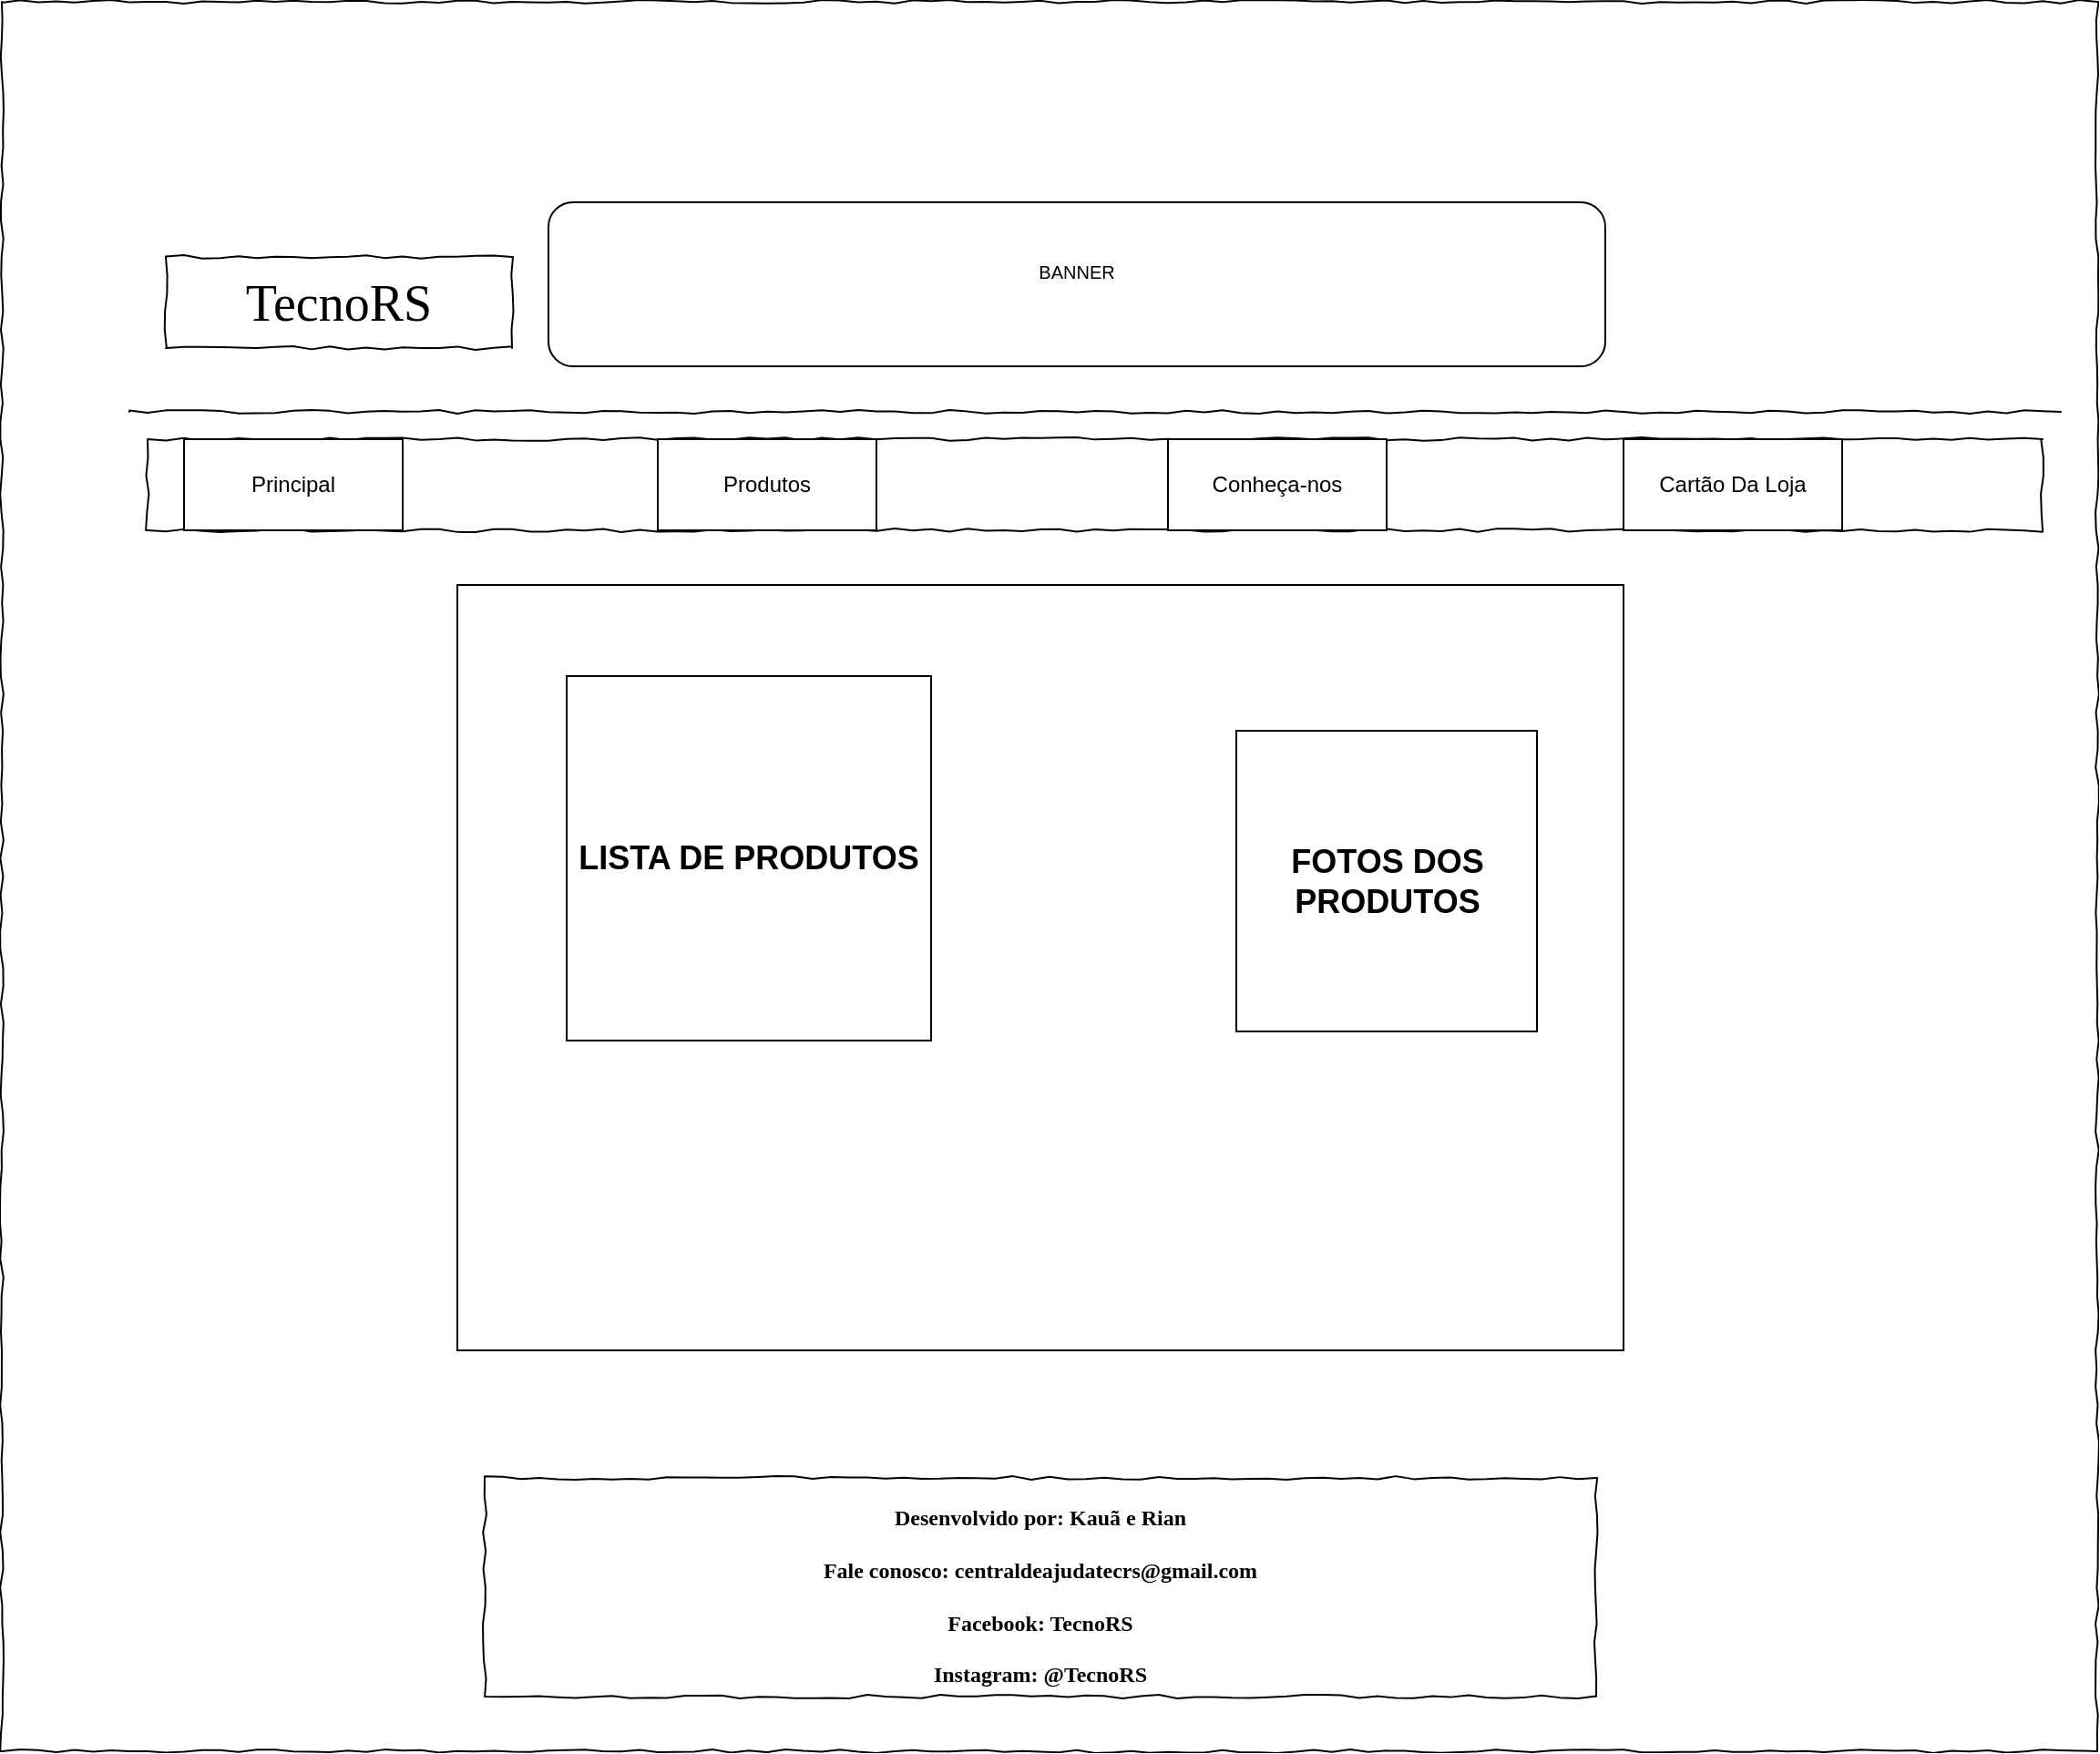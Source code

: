 <mxfile version="17.4.6" type="device"><diagram name="Page-1" id="03018318-947c-dd8e-b7a3-06fadd420f32"><mxGraphModel dx="1962" dy="1300" grid="1" gridSize="10" guides="1" tooltips="1" connect="1" arrows="1" fold="1" page="1" pageScale="1" pageWidth="1100" pageHeight="850" background="#ffffff" math="0" shadow="0"><root><mxCell id="0"/><mxCell id="1" parent="0"/><mxCell id="677b7b8949515195-1" value="" style="whiteSpace=wrap;html=1;rounded=0;shadow=0;labelBackgroundColor=none;strokeColor=#000000;strokeWidth=1;fillColor=none;fontFamily=Verdana;fontSize=12;fontColor=#000000;align=center;comic=1;" parent="1" vertex="1"><mxGeometry x="-50" y="-80" width="1150" height="960" as="geometry"/></mxCell><mxCell id="677b7b8949515195-2" value="&lt;font style=&quot;vertical-align: inherit&quot;&gt;&lt;font style=&quot;vertical-align: inherit&quot;&gt;TecnoRS&lt;br&gt;&lt;/font&gt;&lt;/font&gt;" style="whiteSpace=wrap;html=1;rounded=0;shadow=0;labelBackgroundColor=none;strokeWidth=1;fontFamily=Verdana;fontSize=28;align=center;comic=1;" parent="1" vertex="1"><mxGeometry x="40" y="60" width="190" height="50" as="geometry"/></mxCell><mxCell id="677b7b8949515195-9" value="" style="line;strokeWidth=1;html=1;rounded=0;shadow=0;labelBackgroundColor=none;fillColor=none;fontFamily=Verdana;fontSize=14;fontColor=#000000;align=center;comic=1;" parent="1" vertex="1"><mxGeometry x="20" y="140" width="1060" height="10" as="geometry"/></mxCell><mxCell id="677b7b8949515195-10" value="" style="whiteSpace=wrap;html=1;rounded=0;shadow=0;labelBackgroundColor=none;strokeWidth=1;fillColor=none;fontFamily=Verdana;fontSize=12;align=center;comic=1;" parent="1" vertex="1"><mxGeometry x="30" y="160" width="1040" height="50" as="geometry"/></mxCell><mxCell id="677b7b8949515195-15" value="&lt;div&gt;&lt;b&gt;Desenvolvido por: Kauã e Rian&lt;/b&gt;&lt;/div&gt;&lt;div&gt;&lt;b&gt;&lt;br&gt;&lt;/b&gt;&lt;/div&gt;&lt;div&gt;&lt;b&gt;Fale conosco: centraldeajudatecrs@gmail.com&lt;br&gt;&lt;/b&gt;&lt;/div&gt;&lt;div&gt;&lt;b&gt;&lt;br&gt;&lt;/b&gt;&lt;/div&gt;&lt;div&gt;&lt;b&gt;Facebook: TecnoRS&lt;/b&gt;&lt;/div&gt;&lt;div&gt;&lt;b&gt;&lt;br&gt;&lt;/b&gt;&lt;/div&gt;&lt;div&gt;&lt;b&gt;Instagram: @TecnoRS&lt;br&gt;&lt;/b&gt;&lt;/div&gt;" style="whiteSpace=wrap;html=1;rounded=0;shadow=0;labelBackgroundColor=none;strokeWidth=1;fillColor=none;fontFamily=Verdana;fontSize=12;align=center;verticalAlign=top;spacing=10;comic=1;" parent="1" vertex="1"><mxGeometry x="215" y="730" width="610" height="120" as="geometry"/></mxCell><mxCell id="vkJKuuTp50C2g2RRgd5c-1" value="Principal" style="rounded=0;whiteSpace=wrap;html=1;fontFamily=Helvetica;" parent="1" vertex="1"><mxGeometry x="50" y="160" width="120" height="50" as="geometry"/></mxCell><mxCell id="vkJKuuTp50C2g2RRgd5c-4" value="Produtos" style="rounded=0;whiteSpace=wrap;html=1;fontFamily=Helvetica;" parent="1" vertex="1"><mxGeometry x="310" y="160" width="120" height="50" as="geometry"/></mxCell><mxCell id="vkJKuuTp50C2g2RRgd5c-5" value="Conheça-nos" style="rounded=0;whiteSpace=wrap;html=1;fontFamily=Helvetica;" parent="1" vertex="1"><mxGeometry x="590" y="160" width="120" height="50" as="geometry"/></mxCell><mxCell id="vkJKuuTp50C2g2RRgd5c-6" value="Cartão Da Loja" style="rounded=0;whiteSpace=wrap;html=1;fontFamily=Helvetica;" parent="1" vertex="1"><mxGeometry x="840" y="160" width="120" height="50" as="geometry"/></mxCell><mxCell id="vkJKuuTp50C2g2RRgd5c-7" value="" style="rounded=0;whiteSpace=wrap;html=1;fontFamily=Helvetica;fontColor=#000000;" parent="1" vertex="1"><mxGeometry x="200" y="240" width="640" height="420" as="geometry"/></mxCell><mxCell id="mC8Ig3BBroWbu4gPFG4G-1" value="&lt;h2&gt;LISTA DE PRODUTOS&lt;/h2&gt;" style="whiteSpace=wrap;html=1;aspect=fixed;" parent="1" vertex="1"><mxGeometry x="260" y="290" width="200" height="200" as="geometry"/></mxCell><mxCell id="mC8Ig3BBroWbu4gPFG4G-2" value="&lt;h2&gt;FOTOS DOS PRODUTOS&lt;/h2&gt;" style="whiteSpace=wrap;html=1;aspect=fixed;" parent="1" vertex="1"><mxGeometry x="627.5" y="320" width="165" height="165" as="geometry"/></mxCell><mxCell id="oVV7bY_8R3kOOEAzpvmm-1" value="&lt;font size=&quot;1&quot;&gt;BANNER&lt;br&gt;&lt;br&gt;&lt;/font&gt;" style="rounded=1;whiteSpace=wrap;html=1;" vertex="1" parent="1"><mxGeometry x="250" y="30" width="580" height="90" as="geometry"/></mxCell></root></mxGraphModel></diagram></mxfile>